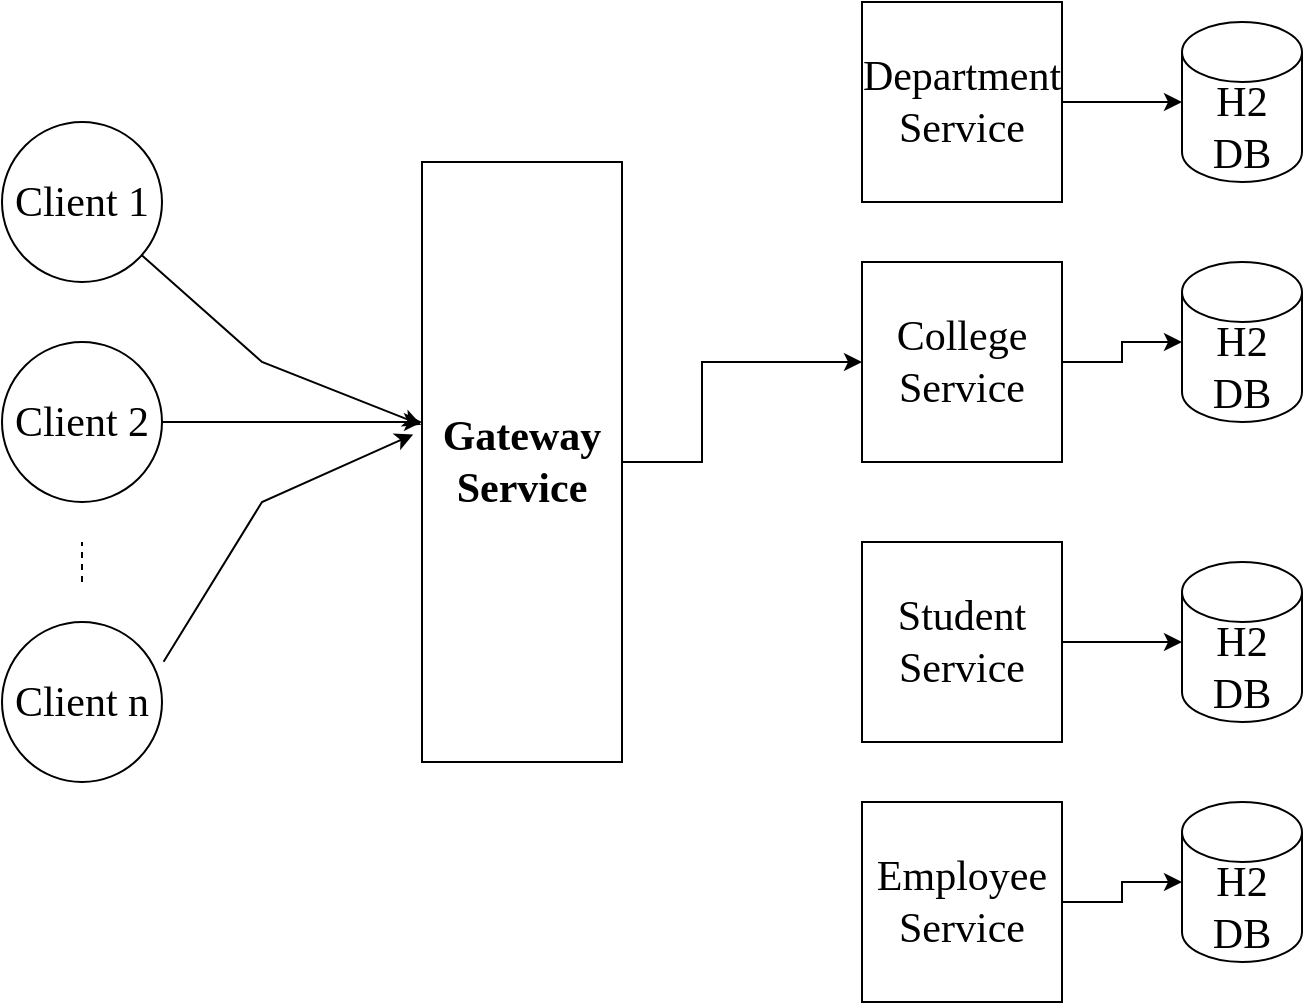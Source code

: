 <mxfile version="16.2.4" type="github">
  <diagram id="8pFzibIQdAPEOyE2JaGX" name="Page-1">
    <mxGraphModel dx="1038" dy="547" grid="1" gridSize="10" guides="1" tooltips="1" connect="1" arrows="1" fold="1" page="1" pageScale="1" pageWidth="827" pageHeight="1169" math="0" shadow="0">
      <root>
        <mxCell id="0" />
        <mxCell id="1" parent="0" />
        <mxCell id="ffqwPNzRVkPWGDzF3sLp-35" style="edgeStyle=orthogonalEdgeStyle;rounded=0;orthogonalLoop=1;jettySize=auto;html=1;entryX=0;entryY=0.5;entryDx=0;entryDy=0;fontFamily=Times New Roman;fontSize=21;" edge="1" parent="1" source="ffqwPNzRVkPWGDzF3sLp-1" target="ffqwPNzRVkPWGDzF3sLp-3">
          <mxGeometry relative="1" as="geometry">
            <Array as="points">
              <mxPoint x="440" y="260" />
              <mxPoint x="440" y="210" />
            </Array>
          </mxGeometry>
        </mxCell>
        <mxCell id="ffqwPNzRVkPWGDzF3sLp-1" value="&lt;font face=&quot;Times New Roman&quot; style=&quot;font-size: 21px&quot;&gt;&lt;b&gt;Gateway Service&lt;/b&gt;&lt;/font&gt;" style="rounded=0;whiteSpace=wrap;html=1;" vertex="1" parent="1">
          <mxGeometry x="300" y="110" width="100" height="300" as="geometry" />
        </mxCell>
        <mxCell id="ffqwPNzRVkPWGDzF3sLp-33" value="" style="edgeStyle=orthogonalEdgeStyle;rounded=0;orthogonalLoop=1;jettySize=auto;html=1;fontFamily=Times New Roman;fontSize=21;" edge="1" parent="1" source="ffqwPNzRVkPWGDzF3sLp-2" target="ffqwPNzRVkPWGDzF3sLp-22">
          <mxGeometry relative="1" as="geometry" />
        </mxCell>
        <mxCell id="ffqwPNzRVkPWGDzF3sLp-2" value="Department Service" style="whiteSpace=wrap;html=1;aspect=fixed;fontFamily=Times New Roman;fontSize=21;" vertex="1" parent="1">
          <mxGeometry x="520" y="30" width="100" height="100" as="geometry" />
        </mxCell>
        <mxCell id="ffqwPNzRVkPWGDzF3sLp-32" value="" style="edgeStyle=orthogonalEdgeStyle;rounded=0;orthogonalLoop=1;jettySize=auto;html=1;fontFamily=Times New Roman;fontSize=21;" edge="1" parent="1" source="ffqwPNzRVkPWGDzF3sLp-3" target="ffqwPNzRVkPWGDzF3sLp-26">
          <mxGeometry relative="1" as="geometry" />
        </mxCell>
        <mxCell id="ffqwPNzRVkPWGDzF3sLp-3" value="College Service" style="whiteSpace=wrap;html=1;aspect=fixed;fontFamily=Times New Roman;fontSize=21;" vertex="1" parent="1">
          <mxGeometry x="520" y="160" width="100" height="100" as="geometry" />
        </mxCell>
        <mxCell id="ffqwPNzRVkPWGDzF3sLp-31" value="" style="edgeStyle=orthogonalEdgeStyle;rounded=0;orthogonalLoop=1;jettySize=auto;html=1;fontFamily=Times New Roman;fontSize=21;" edge="1" parent="1" source="ffqwPNzRVkPWGDzF3sLp-4" target="ffqwPNzRVkPWGDzF3sLp-27">
          <mxGeometry relative="1" as="geometry" />
        </mxCell>
        <mxCell id="ffqwPNzRVkPWGDzF3sLp-4" value="Student Service" style="whiteSpace=wrap;html=1;aspect=fixed;fontFamily=Times New Roman;fontSize=21;" vertex="1" parent="1">
          <mxGeometry x="520" y="300" width="100" height="100" as="geometry" />
        </mxCell>
        <mxCell id="ffqwPNzRVkPWGDzF3sLp-34" value="" style="edgeStyle=orthogonalEdgeStyle;rounded=0;orthogonalLoop=1;jettySize=auto;html=1;fontFamily=Times New Roman;fontSize=21;" edge="1" parent="1" source="ffqwPNzRVkPWGDzF3sLp-5" target="ffqwPNzRVkPWGDzF3sLp-28">
          <mxGeometry relative="1" as="geometry" />
        </mxCell>
        <mxCell id="ffqwPNzRVkPWGDzF3sLp-5" value="Employee Service" style="whiteSpace=wrap;html=1;aspect=fixed;fontFamily=Times New Roman;fontSize=21;" vertex="1" parent="1">
          <mxGeometry x="520" y="430" width="100" height="100" as="geometry" />
        </mxCell>
        <mxCell id="ffqwPNzRVkPWGDzF3sLp-7" value="Client 1" style="ellipse;whiteSpace=wrap;html=1;aspect=fixed;fontFamily=Times New Roman;fontSize=21;" vertex="1" parent="1">
          <mxGeometry x="90" y="90" width="80" height="80" as="geometry" />
        </mxCell>
        <mxCell id="ffqwPNzRVkPWGDzF3sLp-8" value="Client 2" style="ellipse;whiteSpace=wrap;html=1;aspect=fixed;fontFamily=Times New Roman;fontSize=21;" vertex="1" parent="1">
          <mxGeometry x="90" y="200" width="80" height="80" as="geometry" />
        </mxCell>
        <mxCell id="ffqwPNzRVkPWGDzF3sLp-9" value="Client n" style="ellipse;whiteSpace=wrap;html=1;aspect=fixed;fontFamily=Times New Roman;fontSize=21;" vertex="1" parent="1">
          <mxGeometry x="90" y="340" width="80" height="80" as="geometry" />
        </mxCell>
        <mxCell id="ffqwPNzRVkPWGDzF3sLp-11" value="" style="endArrow=none;dashed=1;html=1;rounded=0;fontFamily=Times New Roman;fontSize=21;" edge="1" parent="1">
          <mxGeometry width="50" height="50" relative="1" as="geometry">
            <mxPoint x="130" y="320" as="sourcePoint" />
            <mxPoint x="130" y="300" as="targetPoint" />
          </mxGeometry>
        </mxCell>
        <mxCell id="ffqwPNzRVkPWGDzF3sLp-19" value="" style="endArrow=classic;html=1;rounded=0;fontFamily=Times New Roman;fontSize=21;entryX=-0.004;entryY=0.438;entryDx=0;entryDy=0;entryPerimeter=0;" edge="1" parent="1" source="ffqwPNzRVkPWGDzF3sLp-7" target="ffqwPNzRVkPWGDzF3sLp-1">
          <mxGeometry width="50" height="50" relative="1" as="geometry">
            <mxPoint x="170" y="180" as="sourcePoint" />
            <mxPoint x="220" y="130" as="targetPoint" />
            <Array as="points">
              <mxPoint x="220" y="210" />
            </Array>
          </mxGeometry>
        </mxCell>
        <mxCell id="ffqwPNzRVkPWGDzF3sLp-20" value="" style="endArrow=classic;html=1;rounded=0;fontFamily=Times New Roman;fontSize=21;exitX=1;exitY=0.5;exitDx=0;exitDy=0;" edge="1" parent="1" source="ffqwPNzRVkPWGDzF3sLp-8">
          <mxGeometry width="50" height="50" relative="1" as="geometry">
            <mxPoint x="170" y="240" as="sourcePoint" />
            <mxPoint x="300" y="240" as="targetPoint" />
          </mxGeometry>
        </mxCell>
        <mxCell id="ffqwPNzRVkPWGDzF3sLp-21" value="" style="endArrow=classic;html=1;rounded=0;fontFamily=Times New Roman;fontSize=21;entryX=-0.044;entryY=0.454;entryDx=0;entryDy=0;entryPerimeter=0;exitX=1.01;exitY=0.248;exitDx=0;exitDy=0;exitPerimeter=0;" edge="1" parent="1" source="ffqwPNzRVkPWGDzF3sLp-9" target="ffqwPNzRVkPWGDzF3sLp-1">
          <mxGeometry width="50" height="50" relative="1" as="geometry">
            <mxPoint x="160" y="380" as="sourcePoint" />
            <mxPoint x="210" y="330" as="targetPoint" />
            <Array as="points">
              <mxPoint x="220" y="280" />
            </Array>
          </mxGeometry>
        </mxCell>
        <mxCell id="ffqwPNzRVkPWGDzF3sLp-22" value="H2 DB" style="shape=cylinder3;whiteSpace=wrap;html=1;boundedLbl=1;backgroundOutline=1;size=15;fontFamily=Times New Roman;fontSize=21;" vertex="1" parent="1">
          <mxGeometry x="680" y="40" width="60" height="80" as="geometry" />
        </mxCell>
        <mxCell id="ffqwPNzRVkPWGDzF3sLp-26" value="H2 DB" style="shape=cylinder3;whiteSpace=wrap;html=1;boundedLbl=1;backgroundOutline=1;size=15;fontFamily=Times New Roman;fontSize=21;" vertex="1" parent="1">
          <mxGeometry x="680" y="160" width="60" height="80" as="geometry" />
        </mxCell>
        <mxCell id="ffqwPNzRVkPWGDzF3sLp-27" value="H2 DB" style="shape=cylinder3;whiteSpace=wrap;html=1;boundedLbl=1;backgroundOutline=1;size=15;fontFamily=Times New Roman;fontSize=21;" vertex="1" parent="1">
          <mxGeometry x="680" y="310" width="60" height="80" as="geometry" />
        </mxCell>
        <mxCell id="ffqwPNzRVkPWGDzF3sLp-28" value="H2 DB" style="shape=cylinder3;whiteSpace=wrap;html=1;boundedLbl=1;backgroundOutline=1;size=15;fontFamily=Times New Roman;fontSize=21;" vertex="1" parent="1">
          <mxGeometry x="680" y="430" width="60" height="80" as="geometry" />
        </mxCell>
      </root>
    </mxGraphModel>
  </diagram>
</mxfile>
